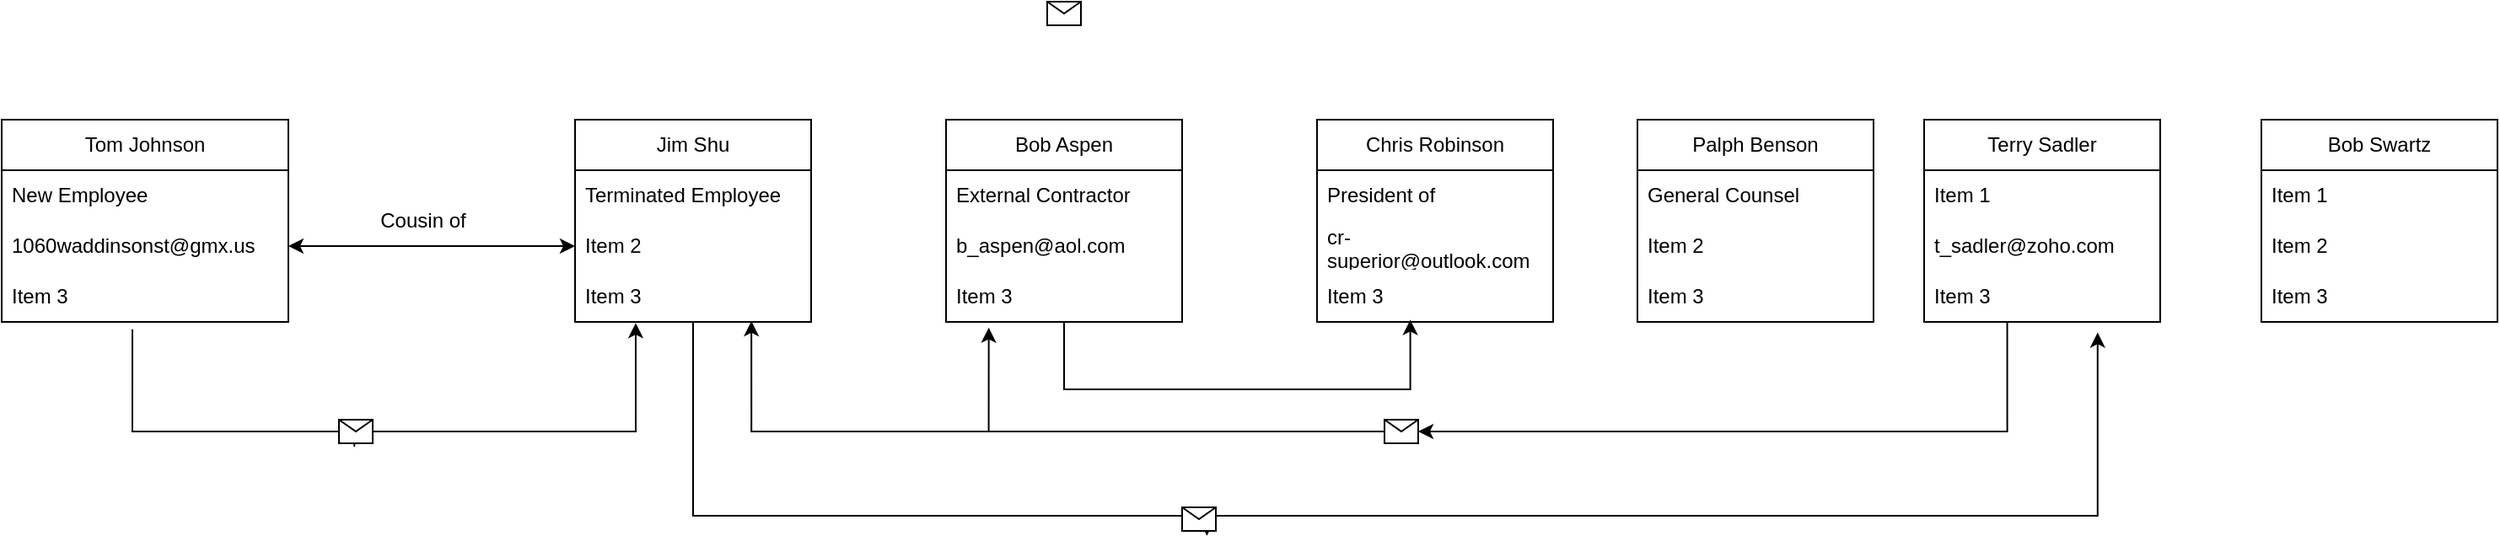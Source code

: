 <mxfile version="21.3.0" type="github">
  <diagram name="Page-1" id="RptxxRhPDnrTedBm8rtr">
    <mxGraphModel dx="2935" dy="1746" grid="1" gridSize="10" guides="1" tooltips="1" connect="1" arrows="1" fold="1" page="1" pageScale="1" pageWidth="850" pageHeight="1100" math="0" shadow="0">
      <root>
        <mxCell id="0" />
        <mxCell id="1" parent="0" />
        <mxCell id="zk5Z3QB4ceLemUnF0Lpj-3" value="Tom Johnson" style="swimlane;fontStyle=0;childLayout=stackLayout;horizontal=1;startSize=30;horizontalStack=0;resizeParent=1;resizeParentMax=0;resizeLast=0;collapsible=1;marginBottom=0;whiteSpace=wrap;html=1;" parent="1" vertex="1">
          <mxGeometry x="-990" y="-620" width="170" height="120" as="geometry" />
        </mxCell>
        <mxCell id="zk5Z3QB4ceLemUnF0Lpj-4" value="New Employee" style="text;strokeColor=none;fillColor=none;align=left;verticalAlign=middle;spacingLeft=4;spacingRight=4;overflow=hidden;points=[[0,0.5],[1,0.5]];portConstraint=eastwest;rotatable=0;whiteSpace=wrap;html=1;" parent="zk5Z3QB4ceLemUnF0Lpj-3" vertex="1">
          <mxGeometry y="30" width="170" height="30" as="geometry" />
        </mxCell>
        <mxCell id="zk5Z3QB4ceLemUnF0Lpj-5" value="1060waddinsonst@gmx.us" style="text;strokeColor=none;fillColor=none;align=left;verticalAlign=middle;spacingLeft=4;spacingRight=4;overflow=hidden;points=[[0,0.5],[1,0.5]];portConstraint=eastwest;rotatable=0;whiteSpace=wrap;html=1;" parent="zk5Z3QB4ceLemUnF0Lpj-3" vertex="1">
          <mxGeometry y="60" width="170" height="30" as="geometry" />
        </mxCell>
        <mxCell id="zk5Z3QB4ceLemUnF0Lpj-6" value="Item 3" style="text;strokeColor=none;fillColor=none;align=left;verticalAlign=middle;spacingLeft=4;spacingRight=4;overflow=hidden;points=[[0,0.5],[1,0.5]];portConstraint=eastwest;rotatable=0;whiteSpace=wrap;html=1;" parent="zk5Z3QB4ceLemUnF0Lpj-3" vertex="1">
          <mxGeometry y="90" width="170" height="30" as="geometry" />
        </mxCell>
        <mxCell id="5x7pxwttwpsEM9YVfe3I-12" style="edgeStyle=orthogonalEdgeStyle;rounded=0;orthogonalLoop=1;jettySize=auto;html=1;entryX=0.735;entryY=1.208;entryDx=0;entryDy=0;entryPerimeter=0;" edge="1" parent="1" source="5x7pxwttwpsEM9YVfe3I-27" target="zk5Z3QB4ceLemUnF0Lpj-31">
          <mxGeometry relative="1" as="geometry">
            <mxPoint x="-350" y="-385" as="targetPoint" />
            <Array as="points">
              <mxPoint x="253" y="-385" />
            </Array>
          </mxGeometry>
        </mxCell>
        <mxCell id="zk5Z3QB4ceLemUnF0Lpj-7" value="Jim Shu" style="swimlane;fontStyle=0;childLayout=stackLayout;horizontal=1;startSize=30;horizontalStack=0;resizeParent=1;resizeParentMax=0;resizeLast=0;collapsible=1;marginBottom=0;whiteSpace=wrap;html=1;" parent="1" vertex="1">
          <mxGeometry x="-650" y="-620" width="140" height="120" as="geometry" />
        </mxCell>
        <mxCell id="zk5Z3QB4ceLemUnF0Lpj-8" value="Terminated Employee" style="text;strokeColor=none;fillColor=none;align=left;verticalAlign=middle;spacingLeft=4;spacingRight=4;overflow=hidden;points=[[0,0.5],[1,0.5]];portConstraint=eastwest;rotatable=0;whiteSpace=wrap;html=1;" parent="zk5Z3QB4ceLemUnF0Lpj-7" vertex="1">
          <mxGeometry y="30" width="140" height="30" as="geometry" />
        </mxCell>
        <mxCell id="zk5Z3QB4ceLemUnF0Lpj-9" value="Item 2" style="text;strokeColor=none;fillColor=none;align=left;verticalAlign=middle;spacingLeft=4;spacingRight=4;overflow=hidden;points=[[0,0.5],[1,0.5]];portConstraint=eastwest;rotatable=0;whiteSpace=wrap;html=1;" parent="zk5Z3QB4ceLemUnF0Lpj-7" vertex="1">
          <mxGeometry y="60" width="140" height="30" as="geometry" />
        </mxCell>
        <mxCell id="zk5Z3QB4ceLemUnF0Lpj-10" value="Item 3" style="text;strokeColor=none;fillColor=none;align=left;verticalAlign=middle;spacingLeft=4;spacingRight=4;overflow=hidden;points=[[0,0.5],[1,0.5]];portConstraint=eastwest;rotatable=0;whiteSpace=wrap;html=1;" parent="zk5Z3QB4ceLemUnF0Lpj-7" vertex="1">
          <mxGeometry y="90" width="140" height="30" as="geometry" />
        </mxCell>
        <mxCell id="zk5Z3QB4ceLemUnF0Lpj-11" style="edgeStyle=orthogonalEdgeStyle;rounded=0;orthogonalLoop=1;jettySize=auto;html=1;entryX=1;entryY=0.5;entryDx=0;entryDy=0;startArrow=classic;startFill=1;" parent="1" source="zk5Z3QB4ceLemUnF0Lpj-9" target="zk5Z3QB4ceLemUnF0Lpj-5" edge="1">
          <mxGeometry relative="1" as="geometry">
            <Array as="points">
              <mxPoint x="-690" y="-545" />
              <mxPoint x="-690" y="-545" />
            </Array>
          </mxGeometry>
        </mxCell>
        <mxCell id="zk5Z3QB4ceLemUnF0Lpj-13" value="Cousin of" style="text;html=1;strokeColor=none;fillColor=none;align=center;verticalAlign=middle;whiteSpace=wrap;rounded=0;" parent="1" vertex="1">
          <mxGeometry x="-770" y="-575" width="60" height="30" as="geometry" />
        </mxCell>
        <mxCell id="zk5Z3QB4ceLemUnF0Lpj-16" value="Chris Robinson" style="swimlane;fontStyle=0;childLayout=stackLayout;horizontal=1;startSize=30;horizontalStack=0;resizeParent=1;resizeParentMax=0;resizeLast=0;collapsible=1;marginBottom=0;whiteSpace=wrap;html=1;" parent="1" vertex="1">
          <mxGeometry x="-210" y="-620" width="140" height="120" as="geometry" />
        </mxCell>
        <mxCell id="zk5Z3QB4ceLemUnF0Lpj-17" value="President of&amp;nbsp;" style="text;strokeColor=none;fillColor=none;align=left;verticalAlign=middle;spacingLeft=4;spacingRight=4;overflow=hidden;points=[[0,0.5],[1,0.5]];portConstraint=eastwest;rotatable=0;whiteSpace=wrap;html=1;" parent="zk5Z3QB4ceLemUnF0Lpj-16" vertex="1">
          <mxGeometry y="30" width="140" height="30" as="geometry" />
        </mxCell>
        <mxCell id="zk5Z3QB4ceLemUnF0Lpj-18" value="cr-superior@outlook.com" style="text;strokeColor=none;fillColor=none;align=left;verticalAlign=middle;spacingLeft=4;spacingRight=4;overflow=hidden;points=[[0,0.5],[1,0.5]];portConstraint=eastwest;rotatable=0;whiteSpace=wrap;html=1;" parent="zk5Z3QB4ceLemUnF0Lpj-16" vertex="1">
          <mxGeometry y="60" width="140" height="30" as="geometry" />
        </mxCell>
        <mxCell id="zk5Z3QB4ceLemUnF0Lpj-19" value="Item 3" style="text;strokeColor=none;fillColor=none;align=left;verticalAlign=middle;spacingLeft=4;spacingRight=4;overflow=hidden;points=[[0,0.5],[1,0.5]];portConstraint=eastwest;rotatable=0;whiteSpace=wrap;html=1;" parent="zk5Z3QB4ceLemUnF0Lpj-16" vertex="1">
          <mxGeometry y="90" width="140" height="30" as="geometry" />
        </mxCell>
        <mxCell id="zk5Z3QB4ceLemUnF0Lpj-20" value="Bob Aspen" style="swimlane;fontStyle=0;childLayout=stackLayout;horizontal=1;startSize=30;horizontalStack=0;resizeParent=1;resizeParentMax=0;resizeLast=0;collapsible=1;marginBottom=0;whiteSpace=wrap;html=1;" parent="1" vertex="1">
          <mxGeometry x="-430" y="-620" width="140" height="120" as="geometry" />
        </mxCell>
        <mxCell id="zk5Z3QB4ceLemUnF0Lpj-21" value="External Contractor" style="text;strokeColor=none;fillColor=none;align=left;verticalAlign=middle;spacingLeft=4;spacingRight=4;overflow=hidden;points=[[0,0.5],[1,0.5]];portConstraint=eastwest;rotatable=0;whiteSpace=wrap;html=1;" parent="zk5Z3QB4ceLemUnF0Lpj-20" vertex="1">
          <mxGeometry y="30" width="140" height="30" as="geometry" />
        </mxCell>
        <mxCell id="zk5Z3QB4ceLemUnF0Lpj-22" value="b_aspen@aol.com" style="text;strokeColor=none;fillColor=none;align=left;verticalAlign=middle;spacingLeft=4;spacingRight=4;overflow=hidden;points=[[0,0.5],[1,0.5]];portConstraint=eastwest;rotatable=0;whiteSpace=wrap;html=1;" parent="zk5Z3QB4ceLemUnF0Lpj-20" vertex="1">
          <mxGeometry y="60" width="140" height="30" as="geometry" />
        </mxCell>
        <mxCell id="zk5Z3QB4ceLemUnF0Lpj-23" value="Item 3" style="text;strokeColor=none;fillColor=none;align=left;verticalAlign=middle;spacingLeft=4;spacingRight=4;overflow=hidden;points=[[0,0.5],[1,0.5]];portConstraint=eastwest;rotatable=0;whiteSpace=wrap;html=1;" parent="zk5Z3QB4ceLemUnF0Lpj-20" vertex="1">
          <mxGeometry y="90" width="140" height="30" as="geometry" />
        </mxCell>
        <mxCell id="zk5Z3QB4ceLemUnF0Lpj-24" value="Palph Benson" style="swimlane;fontStyle=0;childLayout=stackLayout;horizontal=1;startSize=30;horizontalStack=0;resizeParent=1;resizeParentMax=0;resizeLast=0;collapsible=1;marginBottom=0;whiteSpace=wrap;html=1;" parent="1" vertex="1">
          <mxGeometry x="-20" y="-620" width="140" height="120" as="geometry" />
        </mxCell>
        <mxCell id="zk5Z3QB4ceLemUnF0Lpj-25" value="General Counsel&amp;nbsp;" style="text;strokeColor=none;fillColor=none;align=left;verticalAlign=middle;spacingLeft=4;spacingRight=4;overflow=hidden;points=[[0,0.5],[1,0.5]];portConstraint=eastwest;rotatable=0;whiteSpace=wrap;html=1;" parent="zk5Z3QB4ceLemUnF0Lpj-24" vertex="1">
          <mxGeometry y="30" width="140" height="30" as="geometry" />
        </mxCell>
        <mxCell id="zk5Z3QB4ceLemUnF0Lpj-26" value="Item 2" style="text;strokeColor=none;fillColor=none;align=left;verticalAlign=middle;spacingLeft=4;spacingRight=4;overflow=hidden;points=[[0,0.5],[1,0.5]];portConstraint=eastwest;rotatable=0;whiteSpace=wrap;html=1;" parent="zk5Z3QB4ceLemUnF0Lpj-24" vertex="1">
          <mxGeometry y="60" width="140" height="30" as="geometry" />
        </mxCell>
        <mxCell id="zk5Z3QB4ceLemUnF0Lpj-27" value="Item 3" style="text;strokeColor=none;fillColor=none;align=left;verticalAlign=middle;spacingLeft=4;spacingRight=4;overflow=hidden;points=[[0,0.5],[1,0.5]];portConstraint=eastwest;rotatable=0;whiteSpace=wrap;html=1;" parent="zk5Z3QB4ceLemUnF0Lpj-24" vertex="1">
          <mxGeometry y="90" width="140" height="30" as="geometry" />
        </mxCell>
        <mxCell id="zk5Z3QB4ceLemUnF0Lpj-28" value="Terry Sadler" style="swimlane;fontStyle=0;childLayout=stackLayout;horizontal=1;startSize=30;horizontalStack=0;resizeParent=1;resizeParentMax=0;resizeLast=0;collapsible=1;marginBottom=0;whiteSpace=wrap;html=1;" parent="1" vertex="1">
          <mxGeometry x="150" y="-620" width="140" height="120" as="geometry" />
        </mxCell>
        <mxCell id="zk5Z3QB4ceLemUnF0Lpj-29" value="Item 1" style="text;strokeColor=none;fillColor=none;align=left;verticalAlign=middle;spacingLeft=4;spacingRight=4;overflow=hidden;points=[[0,0.5],[1,0.5]];portConstraint=eastwest;rotatable=0;whiteSpace=wrap;html=1;" parent="zk5Z3QB4ceLemUnF0Lpj-28" vertex="1">
          <mxGeometry y="30" width="140" height="30" as="geometry" />
        </mxCell>
        <mxCell id="zk5Z3QB4ceLemUnF0Lpj-30" value="t_sadler@zoho.com" style="text;strokeColor=none;fillColor=none;align=left;verticalAlign=middle;spacingLeft=4;spacingRight=4;overflow=hidden;points=[[0,0.5],[1,0.5]];portConstraint=eastwest;rotatable=0;whiteSpace=wrap;html=1;" parent="zk5Z3QB4ceLemUnF0Lpj-28" vertex="1">
          <mxGeometry y="60" width="140" height="30" as="geometry" />
        </mxCell>
        <mxCell id="zk5Z3QB4ceLemUnF0Lpj-31" value="Item 3" style="text;strokeColor=none;fillColor=none;align=left;verticalAlign=middle;spacingLeft=4;spacingRight=4;overflow=hidden;points=[[0,0.5],[1,0.5]];portConstraint=eastwest;rotatable=0;whiteSpace=wrap;html=1;" parent="zk5Z3QB4ceLemUnF0Lpj-28" vertex="1">
          <mxGeometry y="90" width="140" height="30" as="geometry" />
        </mxCell>
        <mxCell id="zk5Z3QB4ceLemUnF0Lpj-32" value="Bob Swartz" style="swimlane;fontStyle=0;childLayout=stackLayout;horizontal=1;startSize=30;horizontalStack=0;resizeParent=1;resizeParentMax=0;resizeLast=0;collapsible=1;marginBottom=0;whiteSpace=wrap;html=1;" parent="1" vertex="1">
          <mxGeometry x="350" y="-620" width="140" height="120" as="geometry" />
        </mxCell>
        <mxCell id="zk5Z3QB4ceLemUnF0Lpj-33" value="Item 1" style="text;strokeColor=none;fillColor=none;align=left;verticalAlign=middle;spacingLeft=4;spacingRight=4;overflow=hidden;points=[[0,0.5],[1,0.5]];portConstraint=eastwest;rotatable=0;whiteSpace=wrap;html=1;" parent="zk5Z3QB4ceLemUnF0Lpj-32" vertex="1">
          <mxGeometry y="30" width="140" height="30" as="geometry" />
        </mxCell>
        <mxCell id="zk5Z3QB4ceLemUnF0Lpj-34" value="Item 2" style="text;strokeColor=none;fillColor=none;align=left;verticalAlign=middle;spacingLeft=4;spacingRight=4;overflow=hidden;points=[[0,0.5],[1,0.5]];portConstraint=eastwest;rotatable=0;whiteSpace=wrap;html=1;" parent="zk5Z3QB4ceLemUnF0Lpj-32" vertex="1">
          <mxGeometry y="60" width="140" height="30" as="geometry" />
        </mxCell>
        <mxCell id="zk5Z3QB4ceLemUnF0Lpj-35" value="Item 3" style="text;strokeColor=none;fillColor=none;align=left;verticalAlign=middle;spacingLeft=4;spacingRight=4;overflow=hidden;points=[[0,0.5],[1,0.5]];portConstraint=eastwest;rotatable=0;whiteSpace=wrap;html=1;" parent="zk5Z3QB4ceLemUnF0Lpj-32" vertex="1">
          <mxGeometry y="90" width="140" height="30" as="geometry" />
        </mxCell>
        <mxCell id="5x7pxwttwpsEM9YVfe3I-2" style="edgeStyle=orthogonalEdgeStyle;rounded=0;orthogonalLoop=1;jettySize=auto;html=1;entryX=0.395;entryY=0.957;entryDx=0;entryDy=0;entryPerimeter=0;" edge="1" parent="1" source="zk5Z3QB4ceLemUnF0Lpj-23" target="zk5Z3QB4ceLemUnF0Lpj-19">
          <mxGeometry relative="1" as="geometry">
            <mxPoint x="-360" y="-730" as="sourcePoint" />
            <Array as="points">
              <mxPoint x="-360" y="-460" />
              <mxPoint x="-155" y="-460" />
            </Array>
          </mxGeometry>
        </mxCell>
        <mxCell id="5x7pxwttwpsEM9YVfe3I-21" style="edgeStyle=orthogonalEdgeStyle;rounded=0;orthogonalLoop=1;jettySize=auto;html=1;entryX=0.257;entryY=1.02;entryDx=0;entryDy=0;entryPerimeter=0;exitX=0.456;exitY=1.145;exitDx=0;exitDy=0;exitPerimeter=0;" edge="1" parent="1" source="5x7pxwttwpsEM9YVfe3I-24" target="zk5Z3QB4ceLemUnF0Lpj-10">
          <mxGeometry relative="1" as="geometry">
            <mxPoint x="-700" y="-434.941" as="sourcePoint" />
            <Array as="points">
              <mxPoint x="-614" y="-435" />
            </Array>
          </mxGeometry>
        </mxCell>
        <mxCell id="5x7pxwttwpsEM9YVfe3I-26" value="" style="edgeStyle=orthogonalEdgeStyle;rounded=0;orthogonalLoop=1;jettySize=auto;html=1;entryX=0.257;entryY=1.02;entryDx=0;entryDy=0;entryPerimeter=0;exitX=0.456;exitY=1.145;exitDx=0;exitDy=0;exitPerimeter=0;" edge="1" parent="1" source="zk5Z3QB4ceLemUnF0Lpj-6" target="5x7pxwttwpsEM9YVfe3I-24">
          <mxGeometry relative="1" as="geometry">
            <mxPoint x="-912" y="-496" as="sourcePoint" />
            <mxPoint x="-614" y="-499" as="targetPoint" />
            <Array as="points">
              <mxPoint x="-913" y="-435" />
            </Array>
          </mxGeometry>
        </mxCell>
        <mxCell id="5x7pxwttwpsEM9YVfe3I-24" value="" style="shape=message;html=1;outlineConnect=0;movable=1;resizable=1;rotatable=1;deletable=1;editable=1;locked=0;connectable=1;" vertex="1" parent="1">
          <mxGeometry x="-790" y="-442.0" width="20" height="14" as="geometry" />
        </mxCell>
        <mxCell id="5x7pxwttwpsEM9YVfe3I-28" value="" style="edgeStyle=orthogonalEdgeStyle;rounded=0;orthogonalLoop=1;jettySize=auto;html=1;entryX=0.735;entryY=1.208;entryDx=0;entryDy=0;entryPerimeter=0;" edge="1" parent="1" target="5x7pxwttwpsEM9YVfe3I-27">
          <mxGeometry relative="1" as="geometry">
            <mxPoint x="-580" y="-500" as="sourcePoint" />
            <mxPoint x="43" y="-494" as="targetPoint" />
            <Array as="points">
              <mxPoint x="-580" y="-385" />
            </Array>
          </mxGeometry>
        </mxCell>
        <mxCell id="5x7pxwttwpsEM9YVfe3I-27" value="" style="shape=message;html=1;outlineConnect=0;movable=1;resizable=1;rotatable=1;deletable=1;editable=1;locked=0;connectable=1;" vertex="1" parent="1">
          <mxGeometry x="-290" y="-390.0" width="20" height="14" as="geometry" />
        </mxCell>
        <mxCell id="5x7pxwttwpsEM9YVfe3I-40" style="edgeStyle=orthogonalEdgeStyle;rounded=0;orthogonalLoop=1;jettySize=auto;html=1;entryX=0.747;entryY=0.983;entryDx=0;entryDy=0;entryPerimeter=0;" edge="1" parent="1" source="5x7pxwttwpsEM9YVfe3I-29" target="zk5Z3QB4ceLemUnF0Lpj-10">
          <mxGeometry relative="1" as="geometry">
            <Array as="points">
              <mxPoint x="-545" y="-435" />
            </Array>
          </mxGeometry>
        </mxCell>
        <mxCell id="5x7pxwttwpsEM9YVfe3I-41" style="edgeStyle=orthogonalEdgeStyle;rounded=0;orthogonalLoop=1;jettySize=auto;html=1;entryX=0.181;entryY=1.111;entryDx=0;entryDy=0;entryPerimeter=0;" edge="1" parent="1" source="5x7pxwttwpsEM9YVfe3I-29" target="zk5Z3QB4ceLemUnF0Lpj-23">
          <mxGeometry relative="1" as="geometry">
            <Array as="points">
              <mxPoint x="-405" y="-435" />
            </Array>
          </mxGeometry>
        </mxCell>
        <mxCell id="5x7pxwttwpsEM9YVfe3I-29" value="" style="shape=message;html=1;outlineConnect=0;movable=1;resizable=1;rotatable=1;deletable=1;editable=1;locked=0;connectable=1;" vertex="1" parent="1">
          <mxGeometry x="-170" y="-442.0" width="20" height="14" as="geometry" />
        </mxCell>
        <mxCell id="5x7pxwttwpsEM9YVfe3I-42" value="" style="shape=message;html=1;outlineConnect=0;movable=1;resizable=1;rotatable=1;deletable=1;editable=1;locked=0;connectable=1;" vertex="1" parent="1">
          <mxGeometry x="-370" y="-690.0" width="20" height="14" as="geometry" />
        </mxCell>
        <mxCell id="5x7pxwttwpsEM9YVfe3I-39" style="edgeStyle=orthogonalEdgeStyle;rounded=0;orthogonalLoop=1;jettySize=auto;html=1;exitX=0.352;exitY=1.001;exitDx=0;exitDy=0;exitPerimeter=0;" edge="1" parent="1" source="zk5Z3QB4ceLemUnF0Lpj-31" target="5x7pxwttwpsEM9YVfe3I-29">
          <mxGeometry relative="1" as="geometry">
            <Array as="points">
              <mxPoint x="199" y="-435" />
            </Array>
          </mxGeometry>
        </mxCell>
      </root>
    </mxGraphModel>
  </diagram>
</mxfile>
